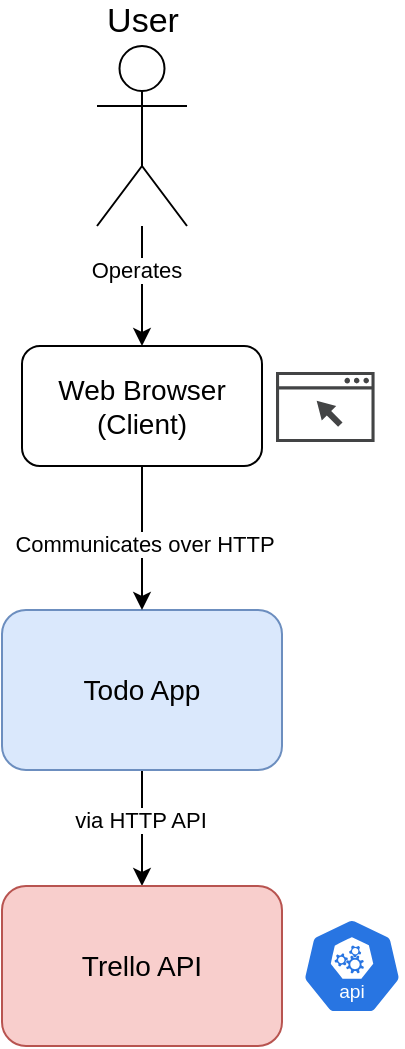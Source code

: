 <mxfile version="24.2.0" type="device" pages="3">
  <diagram name="System Context" id="msN-YmAG-LVP9TdCO0YX">
    <mxGraphModel dx="2049" dy="1066" grid="1" gridSize="10" guides="1" tooltips="1" connect="1" arrows="1" fold="1" page="1" pageScale="1" pageWidth="827" pageHeight="1169" math="0" shadow="0">
      <root>
        <mxCell id="0" />
        <mxCell id="1" parent="0" />
        <mxCell id="1MBSsFNvTJrWCRPbgMup-12" value="" style="edgeStyle=orthogonalEdgeStyle;rounded=0;orthogonalLoop=1;jettySize=auto;html=1;" edge="1" parent="1" source="1MBSsFNvTJrWCRPbgMup-1" target="1MBSsFNvTJrWCRPbgMup-11">
          <mxGeometry relative="1" as="geometry" />
        </mxCell>
        <mxCell id="1MBSsFNvTJrWCRPbgMup-13" value="via HTTP API" style="edgeLabel;html=1;align=center;verticalAlign=middle;resizable=0;points=[];" vertex="1" connectable="0" parent="1MBSsFNvTJrWCRPbgMup-12">
          <mxGeometry x="-0.161" y="-1" relative="1" as="geometry">
            <mxPoint as="offset" />
          </mxGeometry>
        </mxCell>
        <mxCell id="1MBSsFNvTJrWCRPbgMup-1" value="&lt;font style=&quot;font-size: 14px;&quot;&gt;Todo App&lt;/font&gt;" style="rounded=1;whiteSpace=wrap;html=1;labelBackgroundColor=none;fillColor=#dae8fc;strokeColor=#6c8ebf;" vertex="1" parent="1">
          <mxGeometry x="330" y="322" width="140" height="80" as="geometry" />
        </mxCell>
        <mxCell id="1MBSsFNvTJrWCRPbgMup-7" style="edgeStyle=orthogonalEdgeStyle;rounded=0;orthogonalLoop=1;jettySize=auto;html=1;entryX=0.5;entryY=0;entryDx=0;entryDy=0;" edge="1" parent="1" source="1MBSsFNvTJrWCRPbgMup-2" target="1MBSsFNvTJrWCRPbgMup-6">
          <mxGeometry relative="1" as="geometry" />
        </mxCell>
        <mxCell id="1MBSsFNvTJrWCRPbgMup-9" value="Operates" style="edgeLabel;html=1;align=center;verticalAlign=middle;resizable=0;points=[];" vertex="1" connectable="0" parent="1MBSsFNvTJrWCRPbgMup-7">
          <mxGeometry x="-0.267" y="-3" relative="1" as="geometry">
            <mxPoint as="offset" />
          </mxGeometry>
        </mxCell>
        <mxCell id="1MBSsFNvTJrWCRPbgMup-2" value="&lt;font style=&quot;font-size: 17px;&quot;&gt;User&lt;/font&gt;" style="shape=umlActor;verticalLabelPosition=top;verticalAlign=bottom;html=1;outlineConnect=0;labelPosition=center;align=center;" vertex="1" parent="1">
          <mxGeometry x="377.5" y="40" width="45" height="90" as="geometry" />
        </mxCell>
        <mxCell id="1MBSsFNvTJrWCRPbgMup-8" style="edgeStyle=orthogonalEdgeStyle;rounded=0;orthogonalLoop=1;jettySize=auto;html=1;entryX=0.5;entryY=0;entryDx=0;entryDy=0;" edge="1" parent="1" source="1MBSsFNvTJrWCRPbgMup-6" target="1MBSsFNvTJrWCRPbgMup-1">
          <mxGeometry relative="1" as="geometry" />
        </mxCell>
        <mxCell id="1MBSsFNvTJrWCRPbgMup-10" value="Communicates over HTTP" style="edgeLabel;html=1;align=center;verticalAlign=middle;resizable=0;points=[];" vertex="1" connectable="0" parent="1MBSsFNvTJrWCRPbgMup-8">
          <mxGeometry x="0.083" y="1" relative="1" as="geometry">
            <mxPoint as="offset" />
          </mxGeometry>
        </mxCell>
        <mxCell id="1MBSsFNvTJrWCRPbgMup-6" value="&lt;font style=&quot;font-size: 14px;&quot;&gt;Web Browser&lt;/font&gt;&lt;div style=&quot;font-size: 14px;&quot;&gt;&lt;font style=&quot;font-size: 14px;&quot;&gt;(Client)&lt;/font&gt;&lt;/div&gt;" style="rounded=1;whiteSpace=wrap;html=1;" vertex="1" parent="1">
          <mxGeometry x="340" y="190" width="120" height="60" as="geometry" />
        </mxCell>
        <mxCell id="1MBSsFNvTJrWCRPbgMup-11" value="&lt;font style=&quot;font-size: 14px;&quot;&gt;Trello API&lt;/font&gt;" style="rounded=1;whiteSpace=wrap;html=1;fillColor=#f8cecc;strokeColor=#b85450;" vertex="1" parent="1">
          <mxGeometry x="330" y="460" width="140" height="80" as="geometry" />
        </mxCell>
        <mxCell id="1MBSsFNvTJrWCRPbgMup-14" value="" style="sketch=0;pointerEvents=1;shadow=0;dashed=0;html=1;strokeColor=none;fillColor=#434445;aspect=fixed;labelPosition=center;verticalLabelPosition=bottom;verticalAlign=top;align=center;outlineConnect=0;shape=mxgraph.vvd.web_browser;" vertex="1" parent="1">
          <mxGeometry x="467" y="203" width="49.29" height="35" as="geometry" />
        </mxCell>
        <mxCell id="1MBSsFNvTJrWCRPbgMup-15" value="" style="aspect=fixed;sketch=0;html=1;dashed=0;whitespace=wrap;fillColor=#2875E2;strokeColor=#ffffff;points=[[0.005,0.63,0],[0.1,0.2,0],[0.9,0.2,0],[0.5,0,0],[0.995,0.63,0],[0.72,0.99,0],[0.5,1,0],[0.28,0.99,0]];shape=mxgraph.kubernetes.icon2;kubernetesLabel=1;prIcon=api" vertex="1" parent="1">
          <mxGeometry x="480" y="476" width="50" height="48" as="geometry" />
        </mxCell>
      </root>
    </mxGraphModel>
  </diagram>
  <diagram id="fuu6Nu24uUIs9hCblO7x" name="Container Diagram">
    <mxGraphModel dx="2049" dy="1066" grid="1" gridSize="10" guides="1" tooltips="1" connect="1" arrows="1" fold="1" page="1" pageScale="1" pageWidth="827" pageHeight="1169" math="0" shadow="0">
      <root>
        <mxCell id="0" />
        <mxCell id="1" parent="0" />
        <mxCell id="GL4edgySHwnx4pj6l6Qb-3" value="&lt;font style=&quot;font-size: 14px;&quot;&gt;Todo App&lt;/font&gt;" style="rounded=1;whiteSpace=wrap;html=1;labelBackgroundColor=none;fillColor=#dae8fc;strokeColor=#6c8ebf;align=right;labelPosition=left;verticalLabelPosition=top;verticalAlign=bottom;" vertex="1" parent="1">
          <mxGeometry x="185" y="130" width="370" height="292" as="geometry" />
        </mxCell>
        <mxCell id="GL4edgySHwnx4pj6l6Qb-15" style="edgeStyle=orthogonalEdgeStyle;rounded=0;orthogonalLoop=1;jettySize=auto;html=1;entryX=0.5;entryY=0;entryDx=0;entryDy=0;" edge="1" parent="1" source="GL4edgySHwnx4pj6l6Qb-9" target="GL4edgySHwnx4pj6l6Qb-13">
          <mxGeometry relative="1" as="geometry" />
        </mxCell>
        <mxCell id="GL4edgySHwnx4pj6l6Qb-9" value="&lt;font style=&quot;font-size: 14px;&quot;&gt;Web Browser&lt;/font&gt;&lt;div style=&quot;font-size: 14px;&quot;&gt;&lt;font style=&quot;font-size: 14px;&quot;&gt;(Client)&lt;/font&gt;&lt;/div&gt;" style="rounded=1;whiteSpace=wrap;html=1;" vertex="1" parent="1">
          <mxGeometry x="310" y="40" width="120" height="60" as="geometry" />
        </mxCell>
        <mxCell id="GL4edgySHwnx4pj6l6Qb-10" value="&lt;font style=&quot;font-size: 14px;&quot;&gt;Trello API&lt;/font&gt;" style="rounded=1;whiteSpace=wrap;html=1;fillColor=#f8cecc;strokeColor=#b85450;" vertex="1" parent="1">
          <mxGeometry x="300" y="464" width="140" height="80" as="geometry" />
        </mxCell>
        <mxCell id="GL4edgySHwnx4pj6l6Qb-11" value="" style="sketch=0;pointerEvents=1;shadow=0;dashed=0;html=1;strokeColor=none;fillColor=#434445;aspect=fixed;labelPosition=center;verticalLabelPosition=bottom;verticalAlign=top;align=center;outlineConnect=0;shape=mxgraph.vvd.web_browser;" vertex="1" parent="1">
          <mxGeometry x="437" y="53" width="49.29" height="35" as="geometry" />
        </mxCell>
        <mxCell id="GL4edgySHwnx4pj6l6Qb-12" value="" style="aspect=fixed;sketch=0;html=1;dashed=0;whitespace=wrap;fillColor=#2875E2;strokeColor=#ffffff;points=[[0.005,0.63,0],[0.1,0.2,0],[0.9,0.2,0],[0.5,0,0],[0.995,0.63,0],[0.72,0.99,0],[0.5,1,0],[0.28,0.99,0]];shape=mxgraph.kubernetes.icon2;kubernetesLabel=1;prIcon=api" vertex="1" parent="1">
          <mxGeometry x="450" y="478" width="50" height="48" as="geometry" />
        </mxCell>
        <mxCell id="GL4edgySHwnx4pj6l6Qb-16" style="edgeStyle=orthogonalEdgeStyle;rounded=0;orthogonalLoop=1;jettySize=auto;html=1;entryX=0.5;entryY=0;entryDx=0;entryDy=0;" edge="1" parent="1" source="GL4edgySHwnx4pj6l6Qb-13" target="GL4edgySHwnx4pj6l6Qb-14">
          <mxGeometry relative="1" as="geometry" />
        </mxCell>
        <mxCell id="GL4edgySHwnx4pj6l6Qb-19" value="Request passed to" style="edgeLabel;html=1;align=center;verticalAlign=middle;resizable=0;points=[];" vertex="1" connectable="0" parent="GL4edgySHwnx4pj6l6Qb-16">
          <mxGeometry x="-0.143" y="-1" relative="1" as="geometry">
            <mxPoint as="offset" />
          </mxGeometry>
        </mxCell>
        <mxCell id="GL4edgySHwnx4pj6l6Qb-13" value="Flask Webserver" style="rounded=1;whiteSpace=wrap;html=1;fillColor=#fff2cc;strokeColor=#d6b656;" vertex="1" parent="1">
          <mxGeometry x="310" y="170" width="120" height="60" as="geometry" />
        </mxCell>
        <mxCell id="GL4edgySHwnx4pj6l6Qb-17" style="edgeStyle=orthogonalEdgeStyle;rounded=0;orthogonalLoop=1;jettySize=auto;html=1;entryX=0.5;entryY=0;entryDx=0;entryDy=0;" edge="1" parent="1" source="GL4edgySHwnx4pj6l6Qb-14" target="GL4edgySHwnx4pj6l6Qb-10">
          <mxGeometry relative="1" as="geometry" />
        </mxCell>
        <mxCell id="GL4edgySHwnx4pj6l6Qb-18" value="via HTTP API" style="edgeLabel;html=1;align=center;verticalAlign=middle;resizable=0;points=[];" vertex="1" connectable="0" parent="GL4edgySHwnx4pj6l6Qb-17">
          <mxGeometry x="0.324" y="2" relative="1" as="geometry">
            <mxPoint x="-2" y="-21" as="offset" />
          </mxGeometry>
        </mxCell>
        <mxCell id="GL4edgySHwnx4pj6l6Qb-14" value="&lt;font style=&quot;font-size: 10px;&quot;&gt;Todo Application Code (Python WSGI App)&lt;/font&gt;" style="rounded=1;whiteSpace=wrap;html=1;fillColor=#d5e8d4;strokeColor=#82b366;" vertex="1" parent="1">
          <mxGeometry x="310" y="290" width="120" height="60" as="geometry" />
        </mxCell>
      </root>
    </mxGraphModel>
  </diagram>
  <diagram id="MEQO2io3gHi2kIp6fwr5" name="Component Diagram">
    <mxGraphModel dx="1793" dy="933" grid="1" gridSize="10" guides="1" tooltips="1" connect="1" arrows="1" fold="1" page="1" pageScale="1" pageWidth="827" pageHeight="1169" math="0" shadow="0">
      <root>
        <mxCell id="0" />
        <mxCell id="1" parent="0" />
        <mxCell id="fFZoxK0oPG7hW2mZR-kG-12" value="&lt;font style=&quot;font-size: 10px;&quot;&gt;Todo Application Code&amp;nbsp;&lt;/font&gt;&lt;div&gt;&lt;font style=&quot;font-size: 10px;&quot;&gt;(Python WSGI App)&lt;/font&gt;&lt;/div&gt;" style="rounded=1;whiteSpace=wrap;html=1;labelPosition=left;verticalLabelPosition=top;align=right;verticalAlign=bottom;fillColor=#f5f5f5;fontColor=#333333;strokeColor=#666666;" vertex="1" parent="1">
          <mxGeometry x="114" y="130" width="600" height="400" as="geometry" />
        </mxCell>
        <mxCell id="fFZoxK0oPG7hW2mZR-kG-4" value="&lt;font style=&quot;font-size: 14px;&quot;&gt;Trello API&lt;/font&gt;" style="rounded=1;whiteSpace=wrap;html=1;fillColor=#f8cecc;strokeColor=#b85450;" vertex="1" parent="1">
          <mxGeometry x="354" y="654" width="140" height="80" as="geometry" />
        </mxCell>
        <mxCell id="fFZoxK0oPG7hW2mZR-kG-6" value="" style="aspect=fixed;sketch=0;html=1;dashed=0;whitespace=wrap;fillColor=#2875E2;strokeColor=#ffffff;points=[[0.005,0.63,0],[0.1,0.2,0],[0.9,0.2,0],[0.5,0,0],[0.995,0.63,0],[0.72,0.99,0],[0.5,1,0],[0.28,0.99,0]];shape=mxgraph.kubernetes.icon2;kubernetesLabel=1;prIcon=api" vertex="1" parent="1">
          <mxGeometry x="504" y="668" width="50" height="48" as="geometry" />
        </mxCell>
        <mxCell id="fFZoxK0oPG7hW2mZR-kG-7" style="edgeStyle=orthogonalEdgeStyle;rounded=0;orthogonalLoop=1;jettySize=auto;html=1;entryX=0.5;entryY=0;entryDx=0;entryDy=0;" edge="1" parent="1" source="fFZoxK0oPG7hW2mZR-kG-9" target="Uo9MZU2SXc6rysXruXZj-2">
          <mxGeometry relative="1" as="geometry" />
        </mxCell>
        <mxCell id="fFZoxK0oPG7hW2mZR-kG-8" value="Request passed to" style="edgeLabel;html=1;align=center;verticalAlign=middle;resizable=0;points=[];" vertex="1" connectable="0" parent="fFZoxK0oPG7hW2mZR-kG-7">
          <mxGeometry x="-0.143" y="-1" relative="1" as="geometry">
            <mxPoint x="1" y="-17" as="offset" />
          </mxGeometry>
        </mxCell>
        <mxCell id="fFZoxK0oPG7hW2mZR-kG-9" value="Flask Webserver" style="rounded=1;whiteSpace=wrap;html=1;fillColor=#fff2cc;strokeColor=#d6b656;" vertex="1" parent="1">
          <mxGeometry x="364" y="20" width="120" height="60" as="geometry" />
        </mxCell>
        <mxCell id="fFZoxK0oPG7hW2mZR-kG-10" style="edgeStyle=orthogonalEdgeStyle;rounded=0;orthogonalLoop=1;jettySize=auto;html=1;entryX=0.5;entryY=0;entryDx=0;entryDy=0;exitX=0.5;exitY=1;exitDx=0;exitDy=0;" edge="1" parent="1" source="Uo9MZU2SXc6rysXruXZj-5" target="fFZoxK0oPG7hW2mZR-kG-4">
          <mxGeometry relative="1" as="geometry" />
        </mxCell>
        <mxCell id="fFZoxK0oPG7hW2mZR-kG-11" value="via HTTP API" style="edgeLabel;html=1;align=center;verticalAlign=middle;resizable=0;points=[];" vertex="1" connectable="0" parent="fFZoxK0oPG7hW2mZR-kG-10">
          <mxGeometry x="0.324" y="2" relative="1" as="geometry">
            <mxPoint x="-2" y="-21" as="offset" />
          </mxGeometry>
        </mxCell>
        <mxCell id="GxCoUslfMzhVVyO3A_qw-1" style="edgeStyle=orthogonalEdgeStyle;rounded=0;orthogonalLoop=1;jettySize=auto;html=1;entryX=0.5;entryY=0;entryDx=0;entryDy=0;" edge="1" parent="1" source="Uo9MZU2SXc6rysXruXZj-2" target="Uo9MZU2SXc6rysXruXZj-5">
          <mxGeometry relative="1" as="geometry" />
        </mxCell>
        <mxCell id="Uo9MZU2SXc6rysXruXZj-2" value="Webserver Routes (app.py)" style="rounded=1;whiteSpace=wrap;html=1;" vertex="1" parent="1">
          <mxGeometry x="364" y="190" width="120" height="60" as="geometry" />
        </mxCell>
        <mxCell id="Uo9MZU2SXc6rysXruXZj-11" style="edgeStyle=orthogonalEdgeStyle;rounded=0;orthogonalLoop=1;jettySize=auto;html=1;entryX=1;entryY=0.5;entryDx=0;entryDy=0;" edge="1" parent="1" source="Uo9MZU2SXc6rysXruXZj-3" target="Uo9MZU2SXc6rysXruXZj-2">
          <mxGeometry relative="1" as="geometry" />
        </mxCell>
        <mxCell id="Uo9MZU2SXc6rysXruXZj-12" style="edgeStyle=orthogonalEdgeStyle;rounded=0;orthogonalLoop=1;jettySize=auto;html=1;entryX=1;entryY=0.5;entryDx=0;entryDy=0;" edge="1" parent="1" source="Uo9MZU2SXc6rysXruXZj-3" target="Uo9MZU2SXc6rysXruXZj-5">
          <mxGeometry relative="1" as="geometry" />
        </mxCell>
        <mxCell id="Uo9MZU2SXc6rysXruXZj-3" value="Data Classes&amp;nbsp;&lt;div&gt;(Item / ViewModel)&lt;/div&gt;" style="rounded=1;whiteSpace=wrap;html=1;" vertex="1" parent="1">
          <mxGeometry x="569" y="311" width="120" height="60" as="geometry" />
        </mxCell>
        <mxCell id="Uo9MZU2SXc6rysXruXZj-10" style="edgeStyle=orthogonalEdgeStyle;rounded=0;orthogonalLoop=1;jettySize=auto;html=1;exitX=1;exitY=0.5;exitDx=0;exitDy=0;entryX=0;entryY=0.5;entryDx=0;entryDy=0;" edge="1" parent="1" source="Uo9MZU2SXc6rysXruXZj-4" target="Uo9MZU2SXc6rysXruXZj-2">
          <mxGeometry relative="1" as="geometry" />
        </mxCell>
        <mxCell id="Uo9MZU2SXc6rysXruXZj-4" value="HTML Templates" style="rounded=1;whiteSpace=wrap;html=1;" vertex="1" parent="1">
          <mxGeometry x="214" y="190" width="120" height="60" as="geometry" />
        </mxCell>
        <mxCell id="Uo9MZU2SXc6rysXruXZj-5" value="Trello Client" style="rounded=1;whiteSpace=wrap;html=1;" vertex="1" parent="1">
          <mxGeometry x="364" y="438" width="120" height="60" as="geometry" />
        </mxCell>
        <mxCell id="Uo9MZU2SXc6rysXruXZj-13" style="edgeStyle=orthogonalEdgeStyle;rounded=0;orthogonalLoop=1;jettySize=auto;html=1;entryX=0;entryY=0.5;entryDx=0;entryDy=0;exitX=0.5;exitY=1;exitDx=0;exitDy=0;" edge="1" parent="1" source="Uo9MZU2SXc6rysXruXZj-7" target="fFZoxK0oPG7hW2mZR-kG-4">
          <mxGeometry relative="1" as="geometry" />
        </mxCell>
        <mxCell id="Uo9MZU2SXc6rysXruXZj-7" value="Environment Config&lt;div&gt;(.env file)&lt;/div&gt;" style="rounded=1;whiteSpace=wrap;html=1;" vertex="1" parent="1">
          <mxGeometry x="174" y="437" width="120" height="60" as="geometry" />
        </mxCell>
      </root>
    </mxGraphModel>
  </diagram>
</mxfile>
